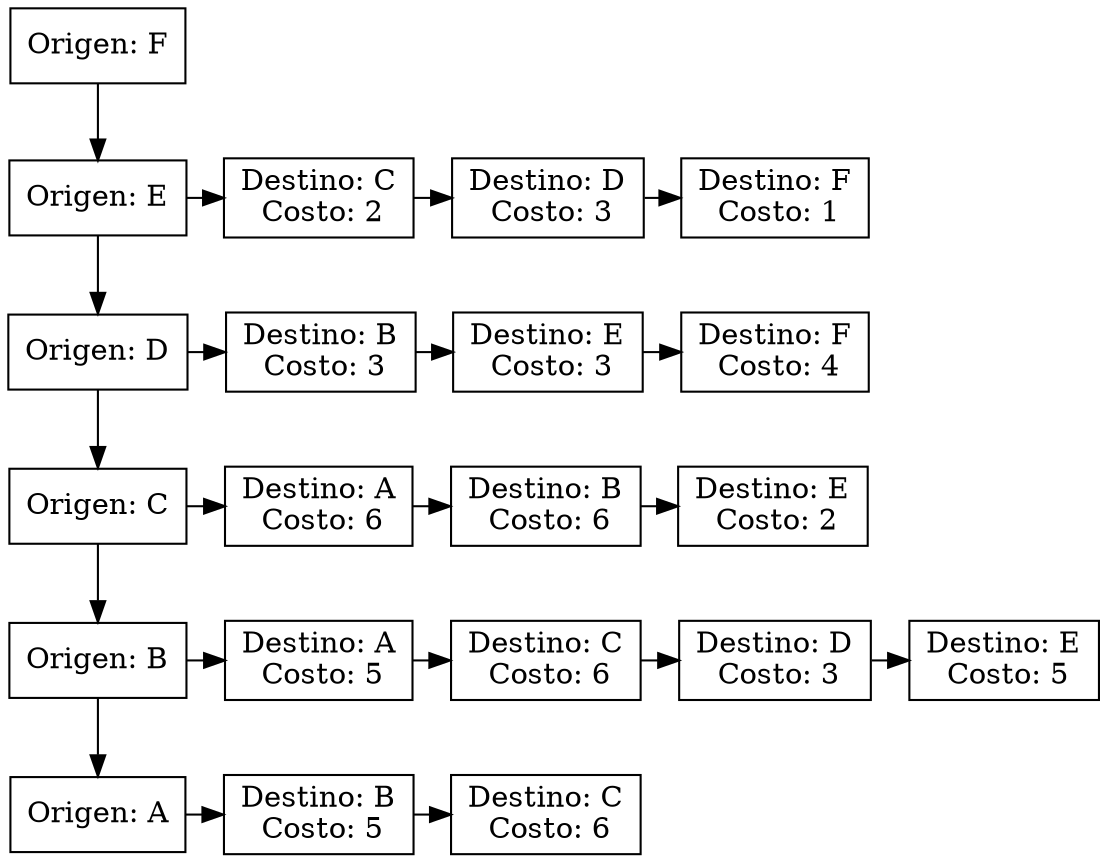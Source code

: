digraph ListaAdyacencia{
 node[shape = box] 
0 [ label = "Origen: F" ]
{rank = same; 0; }
0 -> 1
1 [ label = "Origen: E" ]
-1 [ label = "Destino: C
 Costo: 2" ]
1 -> -1
-2 [ label = "Destino: D
 Costo: 3" ]
-1 -> -2
-3 [ label = "Destino: F
 Costo: 1" ]
-2 -> -3
{rank = same; 1; -1; -2; -3; }
1 -> 2
2 [ label = "Origen: D" ]
-4 [ label = "Destino: B
 Costo: 3" ]
2 -> -4
-5 [ label = "Destino: E
 Costo: 3" ]
-4 -> -5
-6 [ label = "Destino: F
 Costo: 4" ]
-5 -> -6
{rank = same; 2; -4; -5; -6; }
2 -> 3
3 [ label = "Origen: C" ]
-7 [ label = "Destino: A
 Costo: 6" ]
3 -> -7
-8 [ label = "Destino: B
 Costo: 6" ]
-7 -> -8
-9 [ label = "Destino: E
 Costo: 2" ]
-8 -> -9
{rank = same; 3; -7; -8; -9; }
3 -> 4
4 [ label = "Origen: B" ]
-10 [ label = "Destino: A
 Costo: 5" ]
4 -> -10
-11 [ label = "Destino: C
 Costo: 6" ]
-10 -> -11
-12 [ label = "Destino: D
 Costo: 3" ]
-11 -> -12
-13 [ label = "Destino: E
 Costo: 5" ]
-12 -> -13
{rank = same; 4; -10; -11; -12; -13; }
4 -> 5
5 [ label = "Origen: A" ]
-14 [ label = "Destino: B
 Costo: 5" ]
5 -> -14
-15 [ label = "Destino: C
 Costo: 6" ]
-14 -> -15
{rank = same; 5; -14; -15; }
}